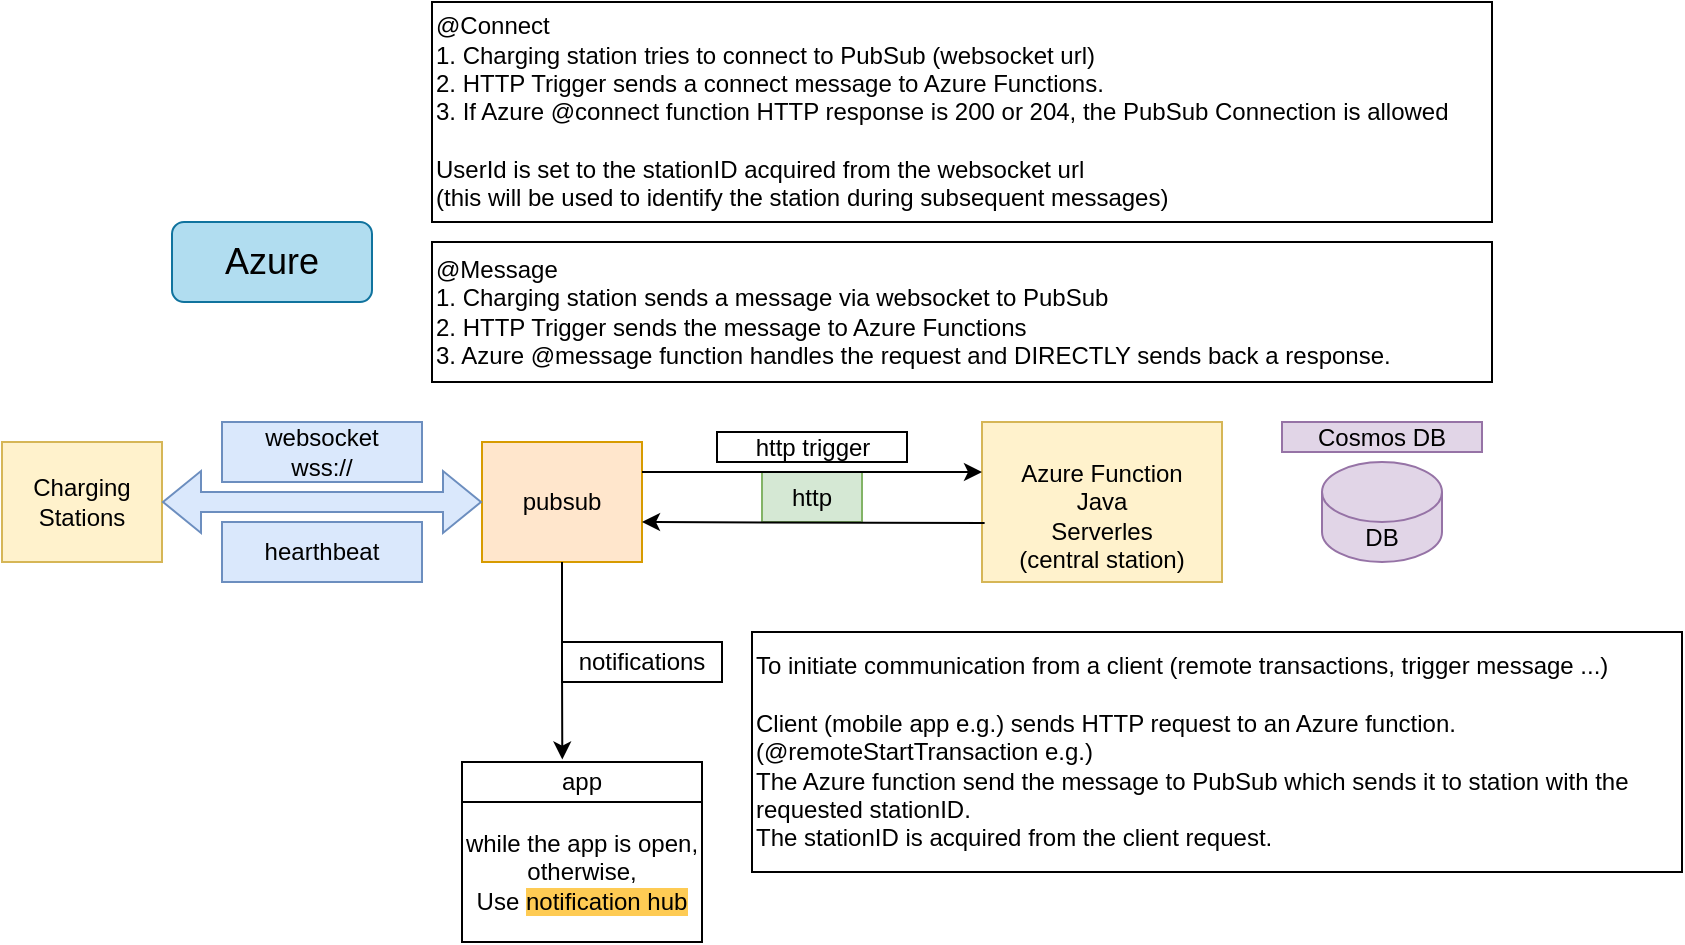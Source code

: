 <mxfile version="22.1.2" type="github">
  <diagram name="Page-1" id="yOUFaCtAM69SyQl96-M3">
    <mxGraphModel dx="997" dy="818" grid="1" gridSize="5" guides="1" tooltips="1" connect="1" arrows="1" fold="1" page="1" pageScale="1" pageWidth="850" pageHeight="1100" math="0" shadow="0">
      <root>
        <mxCell id="0" />
        <mxCell id="1" parent="0" />
        <mxCell id="DhphQR0WTkYj_wjM38mZ-2" value="&lt;br&gt;Azure Function&lt;br&gt;Java&lt;br&gt;Serverles&lt;br&gt;(central station)" style="rounded=0;whiteSpace=wrap;html=1;fillColor=#fff2cc;strokeColor=#d6b656;" parent="1" vertex="1">
          <mxGeometry x="530" y="440" width="120" height="80" as="geometry" />
        </mxCell>
        <mxCell id="DhphQR0WTkYj_wjM38mZ-3" value="pubsub" style="rounded=0;whiteSpace=wrap;html=1;fillColor=#ffe6cc;strokeColor=#d79b00;" parent="1" vertex="1">
          <mxGeometry x="280" y="450" width="80" height="60" as="geometry" />
        </mxCell>
        <mxCell id="DhphQR0WTkYj_wjM38mZ-4" value="Charging Stations" style="rounded=0;whiteSpace=wrap;html=1;fillColor=#fff2cc;strokeColor=#d6b656;" parent="1" vertex="1">
          <mxGeometry x="40" y="450" width="80" height="60" as="geometry" />
        </mxCell>
        <mxCell id="DhphQR0WTkYj_wjM38mZ-5" value="" style="shape=flexArrow;endArrow=classic;startArrow=classic;html=1;rounded=0;exitX=1;exitY=0.5;exitDx=0;exitDy=0;entryX=0;entryY=0.5;entryDx=0;entryDy=0;fillColor=#dae8fc;strokeColor=#6c8ebf;" parent="1" source="DhphQR0WTkYj_wjM38mZ-4" target="DhphQR0WTkYj_wjM38mZ-3" edge="1">
          <mxGeometry width="100" height="100" relative="1" as="geometry">
            <mxPoint x="160" y="540" as="sourcePoint" />
            <mxPoint x="260" y="440" as="targetPoint" />
          </mxGeometry>
        </mxCell>
        <mxCell id="DhphQR0WTkYj_wjM38mZ-6" value="&lt;div&gt;websocket&lt;/div&gt;&lt;div&gt;wss://&lt;br&gt;&lt;/div&gt;" style="rounded=0;whiteSpace=wrap;html=1;fillColor=#dae8fc;strokeColor=#6c8ebf;" parent="1" vertex="1">
          <mxGeometry x="150" y="440" width="100" height="30" as="geometry" />
        </mxCell>
        <mxCell id="DhphQR0WTkYj_wjM38mZ-7" value="http" style="rounded=0;whiteSpace=wrap;html=1;fillColor=#d5e8d4;strokeColor=#82b366;" parent="1" vertex="1">
          <mxGeometry x="420" y="465" width="50" height="25" as="geometry" />
        </mxCell>
        <mxCell id="DhphQR0WTkYj_wjM38mZ-8" value="" style="endArrow=classic;html=1;rounded=0;exitX=1;exitY=0.25;exitDx=0;exitDy=0;" parent="1" source="DhphQR0WTkYj_wjM38mZ-3" edge="1">
          <mxGeometry width="50" height="50" relative="1" as="geometry">
            <mxPoint x="380" y="480" as="sourcePoint" />
            <mxPoint x="530" y="465" as="targetPoint" />
          </mxGeometry>
        </mxCell>
        <mxCell id="DhphQR0WTkYj_wjM38mZ-9" value="" style="endArrow=classic;html=1;rounded=0;exitX=0.011;exitY=0.632;exitDx=0;exitDy=0;exitPerimeter=0;" parent="1" source="DhphQR0WTkYj_wjM38mZ-2" edge="1">
          <mxGeometry width="50" height="50" relative="1" as="geometry">
            <mxPoint x="480" y="480" as="sourcePoint" />
            <mxPoint x="360" y="490" as="targetPoint" />
          </mxGeometry>
        </mxCell>
        <mxCell id="DhphQR0WTkYj_wjM38mZ-19" value="Azure" style="rounded=1;whiteSpace=wrap;html=1;strokeWidth=1;fontSize=18;fillColor=#b1ddf0;strokeColor=#10739e;" parent="1" vertex="1">
          <mxGeometry x="125" y="340" width="100" height="40" as="geometry" />
        </mxCell>
        <mxCell id="DhphQR0WTkYj_wjM38mZ-28" value="hearthbeat" style="rounded=0;whiteSpace=wrap;html=1;fillColor=#dae8fc;strokeColor=#6c8ebf;" parent="1" vertex="1">
          <mxGeometry x="150" y="490" width="100" height="30" as="geometry" />
        </mxCell>
        <mxCell id="DhphQR0WTkYj_wjM38mZ-29" value="DB" style="shape=cylinder3;whiteSpace=wrap;html=1;boundedLbl=1;backgroundOutline=1;size=15;fillColor=#e1d5e7;strokeColor=#9673a6;" parent="1" vertex="1">
          <mxGeometry x="700" y="460" width="60" height="50" as="geometry" />
        </mxCell>
        <mxCell id="DhphQR0WTkYj_wjM38mZ-31" value="&lt;h1 style=&quot;font-size: 12px;&quot; class=&quot;font-size-h2&quot;&gt;&lt;span style=&quot;font-weight: normal; font-size: 12px;&quot;&gt;Cosmos DB &lt;/span&gt;&lt;/h1&gt;" style="rounded=0;whiteSpace=wrap;html=1;fontSize=12;fontStyle=0;align=center;fillColor=#e1d5e7;strokeColor=#9673a6;" parent="1" vertex="1">
          <mxGeometry x="680" y="440" width="100" height="15" as="geometry" />
        </mxCell>
        <mxCell id="DhphQR0WTkYj_wjM38mZ-33" value="while the app is open,&lt;br&gt;otherwise,&lt;br&gt;Use &lt;span style=&quot;background-color: rgb(254, 203, 84);&quot;&gt;notification hub&lt;/span&gt;" style="rounded=0;whiteSpace=wrap;html=1;" parent="1" vertex="1">
          <mxGeometry x="270" y="630" width="120" height="70" as="geometry" />
        </mxCell>
        <mxCell id="DhphQR0WTkYj_wjM38mZ-35" value="notifications" style="rounded=0;whiteSpace=wrap;html=1;" parent="1" vertex="1">
          <mxGeometry x="320" y="550" width="80" height="20" as="geometry" />
        </mxCell>
        <mxCell id="DhphQR0WTkYj_wjM38mZ-36" value="app" style="rounded=0;whiteSpace=wrap;html=1;" parent="1" vertex="1">
          <mxGeometry x="270" y="610" width="120" height="20" as="geometry" />
        </mxCell>
        <mxCell id="DhphQR0WTkYj_wjM38mZ-37" style="edgeStyle=orthogonalEdgeStyle;rounded=0;orthogonalLoop=1;jettySize=auto;html=1;entryX=0.418;entryY=-0.062;entryDx=0;entryDy=0;entryPerimeter=0;" parent="1" source="DhphQR0WTkYj_wjM38mZ-3" target="DhphQR0WTkYj_wjM38mZ-36" edge="1">
          <mxGeometry relative="1" as="geometry" />
        </mxCell>
        <mxCell id="Rq3a15On_nk6PGTsaYT3-1" value="http trigger" style="rounded=0;whiteSpace=wrap;html=1;" parent="1" vertex="1">
          <mxGeometry x="397.5" y="445" width="95" height="15" as="geometry" />
        </mxCell>
        <mxCell id="yuhe6naUO8FPMxWjMtai-1" value="@Connect&lt;br&gt;&lt;div&gt;1. Charging station tries to connect to PubSub (websocket url)&lt;br&gt;2. HTTP Trigger sends a connect message to Azure Functions.&lt;br&gt;&lt;/div&gt;&lt;div&gt;3. If Azure @connect function HTTP response is 200 or 204, the PubSub Connection is allowed&lt;br&gt;&lt;/div&gt;&lt;br&gt;UserId is set to the stationID acquired from the websocket url&lt;br&gt;(this will be used to identify the station during subsequent messages)" style="rounded=0;whiteSpace=wrap;html=1;align=left;" vertex="1" parent="1">
          <mxGeometry x="255" y="230" width="530" height="110" as="geometry" />
        </mxCell>
        <mxCell id="yuhe6naUO8FPMxWjMtai-2" value="@Message&lt;br&gt;&lt;div&gt;1. Charging station sends a message via websocket to PubSub&lt;br&gt;2. HTTP Trigger sends the message to Azure Functions&lt;br&gt;&lt;/div&gt;&lt;div&gt;3. Azure @message function handles the request and DIRECTLY sends back a response.&lt;br&gt;&lt;/div&gt;" style="rounded=0;whiteSpace=wrap;html=1;align=left;" vertex="1" parent="1">
          <mxGeometry x="255" y="350" width="530" height="70" as="geometry" />
        </mxCell>
        <mxCell id="yuhe6naUO8FPMxWjMtai-3" value="&lt;div align=&quot;left&quot;&gt;To initiate communication from a client (remote transactions, trigger message ...)&lt;br&gt;&lt;br&gt;&lt;/div&gt;&lt;div align=&quot;left&quot;&gt;Client (mobile app e.g.) sends HTTP request to an Azure function. (@remoteStartTransaction e.g.)&lt;br&gt;&lt;/div&gt;&lt;div align=&quot;left&quot;&gt;The Azure function send the message to PubSub which sends it to station with the requested stationID.&lt;br&gt;The stationID is acquired from the client request.&lt;br&gt;&lt;/div&gt;" style="rounded=0;whiteSpace=wrap;html=1;align=left;" vertex="1" parent="1">
          <mxGeometry x="415" y="545" width="465" height="120" as="geometry" />
        </mxCell>
      </root>
    </mxGraphModel>
  </diagram>
</mxfile>
